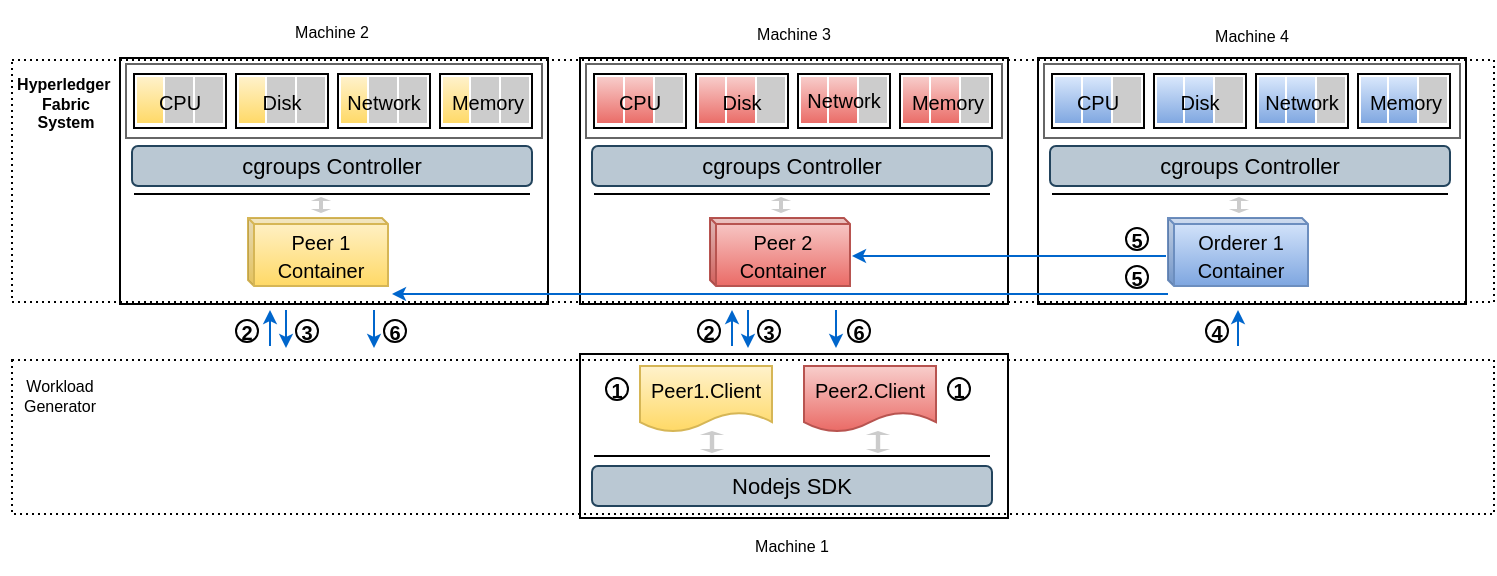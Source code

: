 <mxfile version="18.0.7" type="google"><diagram id="aW8BC6xyf7XYzy20FpQa" name="Page-1"><mxGraphModel grid="1" page="1" gridSize="10" guides="1" tooltips="1" connect="1" arrows="1" fold="1" pageScale="1" pageWidth="827" pageHeight="1169" math="0" shadow="0"><root><mxCell id="0"/><mxCell id="1" parent="0"/><mxCell id="LHHAvHQ3TDIsfeyb55IR-176" value="&lt;b&gt;Hyperledger&amp;nbsp;&lt;br style=&quot;font-size: 8px;&quot;&gt;Fabric&lt;br&gt;System&lt;/b&gt;" style="text;html=1;strokeColor=none;fillColor=none;align=center;verticalAlign=middle;whiteSpace=wrap;rounded=0;fontSize=8;" vertex="1" parent="1"><mxGeometry x="28" y="242" width="60" height="30" as="geometry"/></mxCell><mxCell id="LHHAvHQ3TDIsfeyb55IR-178" value="Workload&lt;br&gt;Generator" style="text;html=1;strokeColor=none;fillColor=none;align=center;verticalAlign=middle;whiteSpace=wrap;rounded=0;fontSize=8;" vertex="1" parent="1"><mxGeometry x="25" y="388" width="60" height="30" as="geometry"/></mxCell><mxCell id="y3IzRbUAnqAGGWu6aX36-33" value="" style="rounded=0;whiteSpace=wrap;html=1;" vertex="1" parent="1"><mxGeometry x="85" y="234" width="214" height="123" as="geometry"/></mxCell><mxCell id="y3IzRbUAnqAGGWu6aX36-34" value="" style="rounded=0;whiteSpace=wrap;html=1;fillColor=#FFFFFF;fontColor=#333333;strokeColor=#666666;shadow=0;" vertex="1" parent="1"><mxGeometry x="88" y="237" width="208" height="37" as="geometry"/></mxCell><mxCell id="y3IzRbUAnqAGGWu6aX36-35" value="cgroups Controller" style="rounded=1;whiteSpace=wrap;html=1;fillColor=#bac8d3;strokeColor=#23445d;fontSize=11;" vertex="1" parent="1"><mxGeometry x="91" y="278" width="200" height="20" as="geometry"/></mxCell><mxCell id="y3IzRbUAnqAGGWu6aX36-36" value="" style="endArrow=none;dashed=1;html=1;rounded=0;fontColor=#000000;shape=link;sketch=0;width=0;" edge="1" parent="1"><mxGeometry width="50" height="50" relative="1" as="geometry"><mxPoint x="290" y="302" as="sourcePoint"/><mxPoint x="92" y="302" as="targetPoint"/></mxGeometry></mxCell><mxCell id="y3IzRbUAnqAGGWu6aX36-38" value="" style="html=1;shadow=0;dashed=0;align=center;verticalAlign=middle;shape=mxgraph.arrows2.twoWayArrow;dy=0.8;dx=1.0;fontColor=#000000;strokeColor=#CCCCCC;fillColor=#CCCCCC;direction=south;" vertex="1" parent="1"><mxGeometry x="183" y="304" width="5" height="7" as="geometry"/></mxCell><mxCell id="y3IzRbUAnqAGGWu6aX36-39" value="" style="rounded=0;whiteSpace=wrap;html=1;shadow=0;labelBackgroundColor=none;fontSize=10;fontColor=#000000;strokeColor=#000000;fillColor=#FFFFFF;" vertex="1" parent="1"><mxGeometry x="92" y="242" width="46" height="27" as="geometry"/></mxCell><mxCell id="y3IzRbUAnqAGGWu6aX36-40" value="" style="rounded=0;whiteSpace=wrap;html=1;shadow=0;fontSize=10;strokeColor=#FFFFFF;fillColor=#fff2cc;imageWidth=21;imageHeight=21;absoluteArcSize=1;gradientColor=#ffd966;" vertex="1" parent="1"><mxGeometry x="93" y="243" width="15" height="24" as="geometry"/></mxCell><mxCell id="y3IzRbUAnqAGGWu6aX36-41" value="" style="rounded=0;whiteSpace=wrap;html=1;shadow=0;fontSize=10;strokeColor=#FFFFFF;fillColor=#CCCCCC;imageWidth=21;imageHeight=21;absoluteArcSize=1;" vertex="1" parent="1"><mxGeometry x="107" y="243" width="15" height="24" as="geometry"/></mxCell><mxCell id="y3IzRbUAnqAGGWu6aX36-42" value="" style="rounded=0;whiteSpace=wrap;html=1;shadow=0;fontSize=10;fontColor=#000000;strokeColor=#FFFFFF;fillColor=#CCCCCC;imageWidth=21;imageHeight=21;absoluteArcSize=1;" vertex="1" parent="1"><mxGeometry x="122" y="243" width="15" height="24" as="geometry"/></mxCell><mxCell id="y3IzRbUAnqAGGWu6aX36-43" value="CPU" style="text;html=1;strokeColor=none;fillColor=none;align=center;verticalAlign=middle;whiteSpace=wrap;rounded=0;fontSize=10;" vertex="1" parent="1"><mxGeometry x="88" y="244" width="54" height="24" as="geometry"/></mxCell><mxCell id="y3IzRbUAnqAGGWu6aX36-44" value="" style="rounded=0;whiteSpace=wrap;html=1;shadow=0;labelBackgroundColor=none;fontSize=10;fontColor=#000000;strokeColor=#000000;fillColor=#FFFFFF;" vertex="1" parent="1"><mxGeometry x="143" y="242" width="46" height="27" as="geometry"/></mxCell><mxCell id="y3IzRbUAnqAGGWu6aX36-45" value="" style="rounded=0;whiteSpace=wrap;html=1;shadow=0;fontSize=10;strokeColor=#FFFFFF;fillColor=#fff2cc;imageWidth=21;imageHeight=21;absoluteArcSize=1;gradientColor=#ffd966;" vertex="1" parent="1"><mxGeometry x="144" y="243" width="15" height="24" as="geometry"/></mxCell><mxCell id="y3IzRbUAnqAGGWu6aX36-46" value="" style="rounded=0;whiteSpace=wrap;html=1;shadow=0;fontSize=10;strokeColor=#FFFFFF;fillColor=#CCCCCC;imageWidth=21;imageHeight=21;absoluteArcSize=1;" vertex="1" parent="1"><mxGeometry x="158" y="243" width="15" height="24" as="geometry"/></mxCell><mxCell id="y3IzRbUAnqAGGWu6aX36-47" value="" style="rounded=0;whiteSpace=wrap;html=1;shadow=0;fontSize=10;fontColor=#000000;strokeColor=#FFFFFF;fillColor=#CCCCCC;imageWidth=21;imageHeight=21;absoluteArcSize=1;" vertex="1" parent="1"><mxGeometry x="173" y="243" width="15" height="24" as="geometry"/></mxCell><mxCell id="y3IzRbUAnqAGGWu6aX36-48" value="Disk" style="text;html=1;strokeColor=none;fillColor=none;align=center;verticalAlign=middle;whiteSpace=wrap;rounded=0;fontSize=10;" vertex="1" parent="1"><mxGeometry x="139" y="244" width="54" height="24" as="geometry"/></mxCell><mxCell id="y3IzRbUAnqAGGWu6aX36-49" value="" style="rounded=0;whiteSpace=wrap;html=1;shadow=0;labelBackgroundColor=none;fontSize=10;fontColor=#000000;strokeColor=#000000;fillColor=#FFFFFF;" vertex="1" parent="1"><mxGeometry x="194" y="242" width="46" height="27" as="geometry"/></mxCell><mxCell id="y3IzRbUAnqAGGWu6aX36-50" value="" style="rounded=0;whiteSpace=wrap;html=1;shadow=0;fontSize=10;strokeColor=#FFFFFF;fillColor=#fff2cc;imageWidth=21;imageHeight=21;absoluteArcSize=1;gradientColor=#ffd966;" vertex="1" parent="1"><mxGeometry x="195" y="243" width="15" height="24" as="geometry"/></mxCell><mxCell id="y3IzRbUAnqAGGWu6aX36-51" value="" style="rounded=0;whiteSpace=wrap;html=1;shadow=0;fontSize=10;strokeColor=#FFFFFF;fillColor=#CCCCCC;imageWidth=21;imageHeight=21;absoluteArcSize=1;" vertex="1" parent="1"><mxGeometry x="209" y="243" width="15" height="24" as="geometry"/></mxCell><mxCell id="y3IzRbUAnqAGGWu6aX36-52" value="" style="rounded=0;whiteSpace=wrap;html=1;shadow=0;fontSize=10;fontColor=#000000;strokeColor=#FFFFFF;fillColor=#CCCCCC;imageWidth=21;imageHeight=21;absoluteArcSize=1;" vertex="1" parent="1"><mxGeometry x="224" y="243" width="15" height="24" as="geometry"/></mxCell><mxCell id="y3IzRbUAnqAGGWu6aX36-53" value="Network" style="text;html=1;strokeColor=none;fillColor=none;align=center;verticalAlign=middle;whiteSpace=wrap;rounded=0;fontSize=10;" vertex="1" parent="1"><mxGeometry x="190" y="244" width="54" height="24" as="geometry"/></mxCell><mxCell id="y3IzRbUAnqAGGWu6aX36-54" value="" style="rounded=0;whiteSpace=wrap;html=1;shadow=0;labelBackgroundColor=none;fontSize=10;fontColor=#000000;strokeColor=#000000;fillColor=#FFFFFF;" vertex="1" parent="1"><mxGeometry x="245" y="242" width="46" height="27" as="geometry"/></mxCell><mxCell id="y3IzRbUAnqAGGWu6aX36-55" value="" style="rounded=0;whiteSpace=wrap;html=1;shadow=0;fontSize=10;strokeColor=#FFFFFF;fillColor=#fff2cc;imageWidth=21;imageHeight=21;absoluteArcSize=1;gradientColor=#ffd966;" vertex="1" parent="1"><mxGeometry x="246" y="243" width="15" height="24" as="geometry"/></mxCell><mxCell id="y3IzRbUAnqAGGWu6aX36-56" value="" style="rounded=0;whiteSpace=wrap;html=1;shadow=0;fontSize=10;strokeColor=#FFFFFF;fillColor=#CCCCCC;imageWidth=21;imageHeight=21;absoluteArcSize=1;" vertex="1" parent="1"><mxGeometry x="260" y="243" width="15" height="24" as="geometry"/></mxCell><mxCell id="y3IzRbUAnqAGGWu6aX36-57" value="" style="rounded=0;whiteSpace=wrap;html=1;shadow=0;fontSize=10;fontColor=#000000;strokeColor=#FFFFFF;fillColor=#CCCCCC;imageWidth=21;imageHeight=21;absoluteArcSize=1;" vertex="1" parent="1"><mxGeometry x="275" y="243" width="15" height="24" as="geometry"/></mxCell><mxCell id="y3IzRbUAnqAGGWu6aX36-58" value="Memory" style="text;html=1;strokeColor=none;fillColor=none;align=center;verticalAlign=middle;whiteSpace=wrap;rounded=0;fontSize=10;" vertex="1" parent="1"><mxGeometry x="242" y="244" width="54" height="24" as="geometry"/></mxCell><mxCell id="LHHAvHQ3TDIsfeyb55IR-24" value="&lt;font style=&quot;font-size: 10px;&quot;&gt;Peer 1&lt;br style=&quot;&quot;&gt;Container&lt;/font&gt;" style="shape=cube;whiteSpace=wrap;html=1;boundedLbl=1;backgroundOutline=1;darkOpacity=0.05;darkOpacity2=0.1;shadow=0;strokeColor=#d6b656;fillColor=#fff2cc;size=3;fontSize=11;gradientColor=#ffd966;" vertex="1" parent="1"><mxGeometry x="149" y="314" width="70" height="34" as="geometry"/></mxCell><mxCell id="y3IzRbUAnqAGGWu6aX36-61" value="&lt;font style=&quot;font-size: 8px;&quot;&gt;Machine 2&lt;/font&gt;" style="text;html=1;strokeColor=none;fillColor=none;align=center;verticalAlign=middle;whiteSpace=wrap;rounded=0;fontSize=10;" vertex="1" parent="1"><mxGeometry x="161" y="205" width="60" height="30" as="geometry"/></mxCell><mxCell id="y3IzRbUAnqAGGWu6aX36-62" value="" style="rounded=0;whiteSpace=wrap;html=1;" vertex="1" parent="1"><mxGeometry x="315" y="382" width="214" height="82" as="geometry"/></mxCell><mxCell id="y3IzRbUAnqAGGWu6aX36-64" value="Nodejs SDK" style="rounded=1;whiteSpace=wrap;html=1;fontSize=11;fillColor=#bac8d3;strokeColor=#23445d;" vertex="1" parent="1"><mxGeometry x="321" y="438" width="200" height="20" as="geometry"/></mxCell><mxCell id="y3IzRbUAnqAGGWu6aX36-65" value="" style="endArrow=none;dashed=1;html=1;rounded=0;fontColor=#000000;shape=link;sketch=0;width=0;" edge="1" parent="1"><mxGeometry width="50" height="50" relative="1" as="geometry"><mxPoint x="520" y="433.0" as="sourcePoint"/><mxPoint x="322" y="433.0" as="targetPoint"/></mxGeometry></mxCell><mxCell id="y3IzRbUAnqAGGWu6aX36-66" value="" style="html=1;shadow=0;dashed=0;align=center;verticalAlign=middle;shape=mxgraph.arrows2.twoWayArrow;dy=0.8;dx=1.0;fontColor=#000000;strokeColor=#CCCCCC;fillColor=#CCCCCC;direction=south;" vertex="1" parent="1"><mxGeometry x="461" y="421" width="6" height="10" as="geometry"/></mxCell><mxCell id="y3IzRbUAnqAGGWu6aX36-67" value="" style="html=1;shadow=0;dashed=0;align=center;verticalAlign=middle;shape=mxgraph.arrows2.twoWayArrow;dy=0.8;dx=1.0;fontColor=#000000;strokeColor=#CCCCCC;fillColor=#CCCCCC;direction=south;" vertex="1" parent="1"><mxGeometry x="378" y="421" width="6" height="10" as="geometry"/></mxCell><mxCell id="y3IzRbUAnqAGGWu6aX36-88" value="&lt;font style=&quot;font-size: 10px;&quot;&gt;Peer1.Client&lt;/font&gt;" style="shape=document;whiteSpace=wrap;html=1;boundedLbl=1;fillColor=#fff2cc;strokeColor=#d6b656;gradientColor=#ffd966;" vertex="1" parent="1"><mxGeometry x="345" y="388" width="66" height="33" as="geometry"/></mxCell><mxCell id="y3IzRbUAnqAGGWu6aX36-89" value="&lt;font style=&quot;font-size: 10px;&quot;&gt;Peer2.Client&lt;/font&gt;" style="shape=document;whiteSpace=wrap;html=1;boundedLbl=1;fillColor=#f8cecc;strokeColor=#b85450;gradientColor=#ea6b66;" vertex="1" parent="1"><mxGeometry x="427" y="388" width="66" height="33" as="geometry"/></mxCell><mxCell id="y3IzRbUAnqAGGWu6aX36-90" value="&lt;font style=&quot;font-size: 8px;&quot;&gt;Machine 1&lt;/font&gt;" style="text;html=1;strokeColor=none;fillColor=none;align=center;verticalAlign=middle;whiteSpace=wrap;rounded=0;fontSize=10;" vertex="1" parent="1"><mxGeometry x="391" y="462" width="60" height="30" as="geometry"/></mxCell><mxCell id="y3IzRbUAnqAGGWu6aX36-93" value="" style="rounded=0;whiteSpace=wrap;html=1;" vertex="1" parent="1"><mxGeometry x="315" y="234" width="214" height="123" as="geometry"/></mxCell><mxCell id="y3IzRbUAnqAGGWu6aX36-94" value="" style="rounded=0;whiteSpace=wrap;html=1;fillColor=#FFFFFF;fontColor=#333333;strokeColor=#666666;shadow=0;" vertex="1" parent="1"><mxGeometry x="318" y="237" width="208" height="37" as="geometry"/></mxCell><mxCell id="y3IzRbUAnqAGGWu6aX36-95" value="cgroups Controller" style="rounded=1;whiteSpace=wrap;html=1;fillColor=#bac8d3;strokeColor=#23445d;fontSize=11;" vertex="1" parent="1"><mxGeometry x="321" y="278" width="200" height="20" as="geometry"/></mxCell><mxCell id="y3IzRbUAnqAGGWu6aX36-96" value="" style="endArrow=none;dashed=1;html=1;rounded=0;fontColor=#000000;shape=link;sketch=0;width=0;" edge="1" parent="1"><mxGeometry width="50" height="50" relative="1" as="geometry"><mxPoint x="520" y="302" as="sourcePoint"/><mxPoint x="322" y="302" as="targetPoint"/></mxGeometry></mxCell><mxCell id="y3IzRbUAnqAGGWu6aX36-97" value="" style="html=1;shadow=0;dashed=0;align=center;verticalAlign=middle;shape=mxgraph.arrows2.twoWayArrow;dy=0.8;dx=1.0;fontColor=#000000;strokeColor=#CCCCCC;fillColor=#CCCCCC;direction=south;" vertex="1" parent="1"><mxGeometry x="413" y="304" width="5" height="7" as="geometry"/></mxCell><mxCell id="y3IzRbUAnqAGGWu6aX36-98" value="" style="rounded=0;whiteSpace=wrap;html=1;shadow=0;labelBackgroundColor=none;fontSize=10;fontColor=#000000;strokeColor=#000000;fillColor=#FFFFFF;" vertex="1" parent="1"><mxGeometry x="322" y="242" width="46" height="27" as="geometry"/></mxCell><mxCell id="y3IzRbUAnqAGGWu6aX36-99" value="" style="rounded=0;whiteSpace=wrap;html=1;shadow=0;fontSize=10;strokeColor=#FFFFFF;fillColor=#f8cecc;imageWidth=21;imageHeight=21;absoluteArcSize=1;gradientColor=#ea6b66;" vertex="1" parent="1"><mxGeometry x="323" y="243" width="15" height="24" as="geometry"/></mxCell><mxCell id="y3IzRbUAnqAGGWu6aX36-100" value="" style="rounded=0;whiteSpace=wrap;html=1;shadow=0;fontSize=10;strokeColor=#FFFFFF;fillColor=#f8cecc;imageWidth=21;imageHeight=21;absoluteArcSize=1;gradientColor=#ea6b66;" vertex="1" parent="1"><mxGeometry x="337" y="243" width="15" height="24" as="geometry"/></mxCell><mxCell id="y3IzRbUAnqAGGWu6aX36-101" value="" style="rounded=0;whiteSpace=wrap;html=1;shadow=0;fontSize=10;fontColor=#000000;strokeColor=#FFFFFF;fillColor=#CCCCCC;imageWidth=21;imageHeight=21;absoluteArcSize=1;" vertex="1" parent="1"><mxGeometry x="352" y="243" width="15" height="24" as="geometry"/></mxCell><mxCell id="y3IzRbUAnqAGGWu6aX36-102" value="CPU" style="text;html=1;strokeColor=none;fillColor=none;align=center;verticalAlign=middle;whiteSpace=wrap;rounded=0;fontSize=10;" vertex="1" parent="1"><mxGeometry x="318" y="244" width="54" height="24" as="geometry"/></mxCell><mxCell id="y3IzRbUAnqAGGWu6aX36-103" value="" style="rounded=0;whiteSpace=wrap;html=1;shadow=0;labelBackgroundColor=none;fontSize=10;fontColor=#000000;strokeColor=#000000;fillColor=#FFFFFF;" vertex="1" parent="1"><mxGeometry x="373" y="242" width="46" height="27" as="geometry"/></mxCell><mxCell id="y3IzRbUAnqAGGWu6aX36-104" value="" style="rounded=0;whiteSpace=wrap;html=1;shadow=0;fontSize=10;strokeColor=#FFFFFF;fillColor=#f8cecc;imageWidth=21;imageHeight=21;absoluteArcSize=1;gradientColor=#ea6b66;" vertex="1" parent="1"><mxGeometry x="374" y="243" width="15" height="24" as="geometry"/></mxCell><mxCell id="y3IzRbUAnqAGGWu6aX36-105" value="" style="rounded=0;whiteSpace=wrap;html=1;shadow=0;fontSize=10;strokeColor=#FFFFFF;fillColor=#f8cecc;imageWidth=21;imageHeight=21;absoluteArcSize=1;gradientColor=#ea6b66;" vertex="1" parent="1"><mxGeometry x="388" y="243" width="15" height="24" as="geometry"/></mxCell><mxCell id="y3IzRbUAnqAGGWu6aX36-106" value="" style="rounded=0;whiteSpace=wrap;html=1;shadow=0;fontSize=10;fontColor=#000000;strokeColor=#FFFFFF;fillColor=#CCCCCC;imageWidth=21;imageHeight=21;absoluteArcSize=1;" vertex="1" parent="1"><mxGeometry x="403" y="243" width="15" height="24" as="geometry"/></mxCell><mxCell id="y3IzRbUAnqAGGWu6aX36-107" value="Disk" style="text;html=1;strokeColor=none;fillColor=none;align=center;verticalAlign=middle;whiteSpace=wrap;rounded=0;fontSize=10;" vertex="1" parent="1"><mxGeometry x="369" y="244" width="54" height="24" as="geometry"/></mxCell><mxCell id="y3IzRbUAnqAGGWu6aX36-108" value="" style="rounded=0;whiteSpace=wrap;html=1;shadow=0;labelBackgroundColor=none;fontSize=10;fontColor=#000000;strokeColor=#000000;fillColor=#FFFFFF;" vertex="1" parent="1"><mxGeometry x="424" y="242" width="46" height="27" as="geometry"/></mxCell><mxCell id="y3IzRbUAnqAGGWu6aX36-109" value="" style="rounded=0;whiteSpace=wrap;html=1;shadow=0;fontSize=10;strokeColor=#FFFFFF;fillColor=#f8cecc;imageWidth=21;imageHeight=21;absoluteArcSize=1;gradientColor=#ea6b66;" vertex="1" parent="1"><mxGeometry x="425" y="243" width="15" height="24" as="geometry"/></mxCell><mxCell id="y3IzRbUAnqAGGWu6aX36-110" value="" style="rounded=0;whiteSpace=wrap;html=1;shadow=0;fontSize=10;strokeColor=#FFFFFF;fillColor=#f8cecc;imageWidth=21;imageHeight=21;absoluteArcSize=1;gradientColor=#ea6b66;" vertex="1" parent="1"><mxGeometry x="439" y="243" width="15" height="24" as="geometry"/></mxCell><mxCell id="y3IzRbUAnqAGGWu6aX36-111" value="" style="rounded=0;whiteSpace=wrap;html=1;shadow=0;fontSize=10;fontColor=#000000;strokeColor=#FFFFFF;fillColor=#CCCCCC;imageWidth=21;imageHeight=21;absoluteArcSize=1;" vertex="1" parent="1"><mxGeometry x="454" y="243" width="15" height="24" as="geometry"/></mxCell><mxCell id="y3IzRbUAnqAGGWu6aX36-112" value="Network" style="text;html=1;strokeColor=none;fillColor=none;align=center;verticalAlign=middle;whiteSpace=wrap;rounded=0;fontSize=10;" vertex="1" parent="1"><mxGeometry x="420" y="243" width="54" height="24" as="geometry"/></mxCell><mxCell id="y3IzRbUAnqAGGWu6aX36-113" value="" style="rounded=0;whiteSpace=wrap;html=1;shadow=0;labelBackgroundColor=none;fontSize=10;fontColor=#000000;strokeColor=#000000;fillColor=#FFFFFF;" vertex="1" parent="1"><mxGeometry x="475" y="242" width="46" height="27" as="geometry"/></mxCell><mxCell id="y3IzRbUAnqAGGWu6aX36-114" value="" style="rounded=0;whiteSpace=wrap;html=1;shadow=0;fontSize=10;strokeColor=#FFFFFF;fillColor=#f8cecc;imageWidth=21;imageHeight=21;absoluteArcSize=1;gradientColor=#ea6b66;" vertex="1" parent="1"><mxGeometry x="476" y="243" width="15" height="24" as="geometry"/></mxCell><mxCell id="y3IzRbUAnqAGGWu6aX36-115" value="" style="rounded=0;whiteSpace=wrap;html=1;shadow=0;fontSize=10;strokeColor=#FFFFFF;fillColor=#f8cecc;imageWidth=21;imageHeight=21;absoluteArcSize=1;gradientColor=#ea6b66;" vertex="1" parent="1"><mxGeometry x="490" y="243" width="15" height="24" as="geometry"/></mxCell><mxCell id="y3IzRbUAnqAGGWu6aX36-116" value="" style="rounded=0;whiteSpace=wrap;html=1;shadow=0;fontSize=10;fontColor=#000000;strokeColor=#FFFFFF;fillColor=#CCCCCC;imageWidth=21;imageHeight=21;absoluteArcSize=1;" vertex="1" parent="1"><mxGeometry x="505" y="243" width="15" height="24" as="geometry"/></mxCell><mxCell id="y3IzRbUAnqAGGWu6aX36-117" value="Memory" style="text;html=1;strokeColor=none;fillColor=none;align=center;verticalAlign=middle;whiteSpace=wrap;rounded=0;fontSize=10;" vertex="1" parent="1"><mxGeometry x="472" y="244" width="54" height="24" as="geometry"/></mxCell><mxCell id="y3IzRbUAnqAGGWu6aX36-118" value="&lt;font style=&quot;font-size: 10px;&quot;&gt;Peer 2&lt;br style=&quot;&quot;&gt;Container&lt;/font&gt;" style="shape=cube;whiteSpace=wrap;html=1;boundedLbl=1;backgroundOutline=1;darkOpacity=0.05;darkOpacity2=0.1;shadow=0;strokeColor=#b85450;fillColor=#f8cecc;size=3;fontSize=11;gradientColor=#ea6b66;" vertex="1" parent="1"><mxGeometry x="380" y="314" width="70" height="34" as="geometry"/></mxCell><mxCell id="y3IzRbUAnqAGGWu6aX36-119" value="&lt;font style=&quot;font-size: 8px;&quot;&gt;Machine 3&lt;/font&gt;" style="text;html=1;strokeColor=none;fillColor=none;align=center;verticalAlign=middle;whiteSpace=wrap;rounded=0;fontSize=10;" vertex="1" parent="1"><mxGeometry x="392" y="206" width="60" height="30" as="geometry"/></mxCell><mxCell id="y3IzRbUAnqAGGWu6aX36-120" value="" style="rounded=0;whiteSpace=wrap;html=1;" vertex="1" parent="1"><mxGeometry x="544" y="234" width="214" height="123" as="geometry"/></mxCell><mxCell id="y3IzRbUAnqAGGWu6aX36-121" value="" style="rounded=0;whiteSpace=wrap;html=1;fillColor=#FFFFFF;fontColor=#333333;strokeColor=#666666;shadow=0;" vertex="1" parent="1"><mxGeometry x="547" y="237" width="208" height="37" as="geometry"/></mxCell><mxCell id="y3IzRbUAnqAGGWu6aX36-122" value="cgroups Controller" style="rounded=1;whiteSpace=wrap;html=1;fillColor=#bac8d3;strokeColor=#23445d;fontSize=11;" vertex="1" parent="1"><mxGeometry x="550" y="278" width="200" height="20" as="geometry"/></mxCell><mxCell id="y3IzRbUAnqAGGWu6aX36-123" value="" style="endArrow=none;dashed=1;html=1;rounded=0;fontColor=#000000;shape=link;sketch=0;width=0;" edge="1" parent="1"><mxGeometry width="50" height="50" relative="1" as="geometry"><mxPoint x="749" y="302" as="sourcePoint"/><mxPoint x="551.0" y="302" as="targetPoint"/></mxGeometry></mxCell><mxCell id="y3IzRbUAnqAGGWu6aX36-124" value="" style="html=1;shadow=0;dashed=0;align=center;verticalAlign=middle;shape=mxgraph.arrows2.twoWayArrow;dy=0.8;dx=1.0;fontColor=#000000;strokeColor=#CCCCCC;fillColor=#CCCCCC;direction=south;" vertex="1" parent="1"><mxGeometry x="642" y="304" width="5" height="7" as="geometry"/></mxCell><mxCell id="y3IzRbUAnqAGGWu6aX36-125" value="" style="rounded=0;whiteSpace=wrap;html=1;shadow=0;labelBackgroundColor=none;fontSize=10;fontColor=#000000;strokeColor=#000000;fillColor=#FFFFFF;" vertex="1" parent="1"><mxGeometry x="551" y="242" width="46" height="27" as="geometry"/></mxCell><mxCell id="y3IzRbUAnqAGGWu6aX36-126" value="" style="rounded=0;whiteSpace=wrap;html=1;shadow=0;fontSize=10;strokeColor=#FFFFFF;fillColor=#dae8fc;imageWidth=21;imageHeight=21;absoluteArcSize=1;gradientColor=#7ea6e0;" vertex="1" parent="1"><mxGeometry x="552" y="243" width="15" height="24" as="geometry"/></mxCell><mxCell id="y3IzRbUAnqAGGWu6aX36-127" value="" style="rounded=0;whiteSpace=wrap;html=1;shadow=0;fontSize=10;strokeColor=#FFFFFF;fillColor=#dae8fc;imageWidth=21;imageHeight=21;absoluteArcSize=1;gradientColor=#7ea6e0;" vertex="1" parent="1"><mxGeometry x="566" y="243" width="15" height="24" as="geometry"/></mxCell><mxCell id="y3IzRbUAnqAGGWu6aX36-128" value="" style="rounded=0;whiteSpace=wrap;html=1;shadow=0;fontSize=10;fontColor=#000000;strokeColor=#FFFFFF;fillColor=#CCCCCC;imageWidth=21;imageHeight=21;absoluteArcSize=1;" vertex="1" parent="1"><mxGeometry x="581" y="243" width="15" height="24" as="geometry"/></mxCell><mxCell id="y3IzRbUAnqAGGWu6aX36-129" value="CPU" style="text;html=1;strokeColor=none;fillColor=none;align=center;verticalAlign=middle;whiteSpace=wrap;rounded=0;fontSize=10;" vertex="1" parent="1"><mxGeometry x="547" y="244" width="54" height="24" as="geometry"/></mxCell><mxCell id="y3IzRbUAnqAGGWu6aX36-130" value="" style="rounded=0;whiteSpace=wrap;html=1;shadow=0;labelBackgroundColor=none;fontSize=10;fontColor=#000000;strokeColor=#000000;fillColor=#FFFFFF;" vertex="1" parent="1"><mxGeometry x="602" y="242" width="46" height="27" as="geometry"/></mxCell><mxCell id="y3IzRbUAnqAGGWu6aX36-131" value="" style="rounded=0;whiteSpace=wrap;html=1;shadow=0;fontSize=10;strokeColor=#FFFFFF;fillColor=#dae8fc;imageWidth=21;imageHeight=21;absoluteArcSize=1;gradientColor=#7ea6e0;" vertex="1" parent="1"><mxGeometry x="603" y="243" width="15" height="24" as="geometry"/></mxCell><mxCell id="y3IzRbUAnqAGGWu6aX36-132" value="" style="rounded=0;whiteSpace=wrap;html=1;shadow=0;fontSize=10;strokeColor=#FFFFFF;fillColor=#dae8fc;imageWidth=21;imageHeight=21;absoluteArcSize=1;gradientColor=#7ea6e0;" vertex="1" parent="1"><mxGeometry x="617" y="243" width="15" height="24" as="geometry"/></mxCell><mxCell id="y3IzRbUAnqAGGWu6aX36-133" value="" style="rounded=0;whiteSpace=wrap;html=1;shadow=0;fontSize=10;fontColor=#000000;strokeColor=#FFFFFF;fillColor=#CCCCCC;imageWidth=21;imageHeight=21;absoluteArcSize=1;" vertex="1" parent="1"><mxGeometry x="632" y="243" width="15" height="24" as="geometry"/></mxCell><mxCell id="y3IzRbUAnqAGGWu6aX36-134" value="Disk" style="text;html=1;strokeColor=none;fillColor=none;align=center;verticalAlign=middle;whiteSpace=wrap;rounded=0;fontSize=10;" vertex="1" parent="1"><mxGeometry x="598" y="244" width="54" height="24" as="geometry"/></mxCell><mxCell id="y3IzRbUAnqAGGWu6aX36-135" value="" style="rounded=0;whiteSpace=wrap;html=1;shadow=0;labelBackgroundColor=none;fontSize=10;fontColor=#000000;strokeColor=#000000;fillColor=#FFFFFF;" vertex="1" parent="1"><mxGeometry x="653" y="242" width="46" height="27" as="geometry"/></mxCell><mxCell id="y3IzRbUAnqAGGWu6aX36-136" value="" style="rounded=0;whiteSpace=wrap;html=1;shadow=0;fontSize=10;strokeColor=#FFFFFF;fillColor=#dae8fc;imageWidth=21;imageHeight=21;absoluteArcSize=1;gradientColor=#7ea6e0;" vertex="1" parent="1"><mxGeometry x="654" y="243" width="15" height="24" as="geometry"/></mxCell><mxCell id="y3IzRbUAnqAGGWu6aX36-137" value="" style="rounded=0;whiteSpace=wrap;html=1;shadow=0;fontSize=10;strokeColor=#FFFFFF;fillColor=#dae8fc;imageWidth=21;imageHeight=21;absoluteArcSize=1;gradientColor=#7ea6e0;" vertex="1" parent="1"><mxGeometry x="668" y="243" width="15" height="24" as="geometry"/></mxCell><mxCell id="y3IzRbUAnqAGGWu6aX36-138" value="" style="rounded=0;whiteSpace=wrap;html=1;shadow=0;fontSize=10;fontColor=#000000;strokeColor=#FFFFFF;fillColor=#CCCCCC;imageWidth=21;imageHeight=21;absoluteArcSize=1;" vertex="1" parent="1"><mxGeometry x="683" y="243" width="15" height="24" as="geometry"/></mxCell><mxCell id="y3IzRbUAnqAGGWu6aX36-139" value="Network" style="text;html=1;strokeColor=none;fillColor=none;align=center;verticalAlign=middle;whiteSpace=wrap;rounded=0;fontSize=10;" vertex="1" parent="1"><mxGeometry x="649" y="244" width="54" height="24" as="geometry"/></mxCell><mxCell id="y3IzRbUAnqAGGWu6aX36-140" value="" style="rounded=0;whiteSpace=wrap;html=1;shadow=0;labelBackgroundColor=none;fontSize=10;fontColor=#000000;strokeColor=#000000;fillColor=#FFFFFF;" vertex="1" parent="1"><mxGeometry x="704" y="242" width="46" height="27" as="geometry"/></mxCell><mxCell id="y3IzRbUAnqAGGWu6aX36-141" value="" style="rounded=0;whiteSpace=wrap;html=1;shadow=0;fontSize=10;strokeColor=#FFFFFF;fillColor=#dae8fc;imageWidth=21;imageHeight=21;absoluteArcSize=1;gradientColor=#7ea6e0;" vertex="1" parent="1"><mxGeometry x="705" y="243" width="15" height="24" as="geometry"/></mxCell><mxCell id="y3IzRbUAnqAGGWu6aX36-142" value="" style="rounded=0;whiteSpace=wrap;html=1;shadow=0;fontSize=10;strokeColor=#FFFFFF;fillColor=#dae8fc;imageWidth=21;imageHeight=21;absoluteArcSize=1;gradientColor=#7ea6e0;" vertex="1" parent="1"><mxGeometry x="719" y="243" width="15" height="24" as="geometry"/></mxCell><mxCell id="y3IzRbUAnqAGGWu6aX36-143" value="" style="rounded=0;whiteSpace=wrap;html=1;shadow=0;fontSize=10;fontColor=#000000;strokeColor=#FFFFFF;fillColor=#CCCCCC;imageWidth=21;imageHeight=21;absoluteArcSize=1;" vertex="1" parent="1"><mxGeometry x="734" y="243" width="15" height="24" as="geometry"/></mxCell><mxCell id="y3IzRbUAnqAGGWu6aX36-144" value="Memory" style="text;html=1;strokeColor=none;fillColor=none;align=center;verticalAlign=middle;whiteSpace=wrap;rounded=0;fontSize=10;" vertex="1" parent="1"><mxGeometry x="701" y="244" width="54" height="24" as="geometry"/></mxCell><mxCell id="y3IzRbUAnqAGGWu6aX36-145" value="&lt;font style=&quot;font-size: 10px;&quot;&gt;Orderer 1&lt;br style=&quot;&quot;&gt;Container&lt;/font&gt;" style="shape=cube;whiteSpace=wrap;html=1;boundedLbl=1;backgroundOutline=1;darkOpacity=0.05;darkOpacity2=0.1;shadow=0;strokeColor=#6c8ebf;fillColor=#dae8fc;size=3;fontSize=11;gradientColor=#7ea6e0;" vertex="1" parent="1"><mxGeometry x="609" y="314" width="70" height="34" as="geometry"/></mxCell><mxCell id="y3IzRbUAnqAGGWu6aX36-146" value="&lt;font style=&quot;font-size: 8px;&quot;&gt;Machine 4&lt;/font&gt;" style="text;html=1;strokeColor=none;fillColor=none;align=center;verticalAlign=middle;whiteSpace=wrap;rounded=0;fontSize=10;" vertex="1" parent="1"><mxGeometry x="621" y="207" width="60" height="30" as="geometry"/></mxCell><mxCell id="y3IzRbUAnqAGGWu6aX36-162" value="2" style="ellipse;whiteSpace=wrap;html=1;aspect=fixed;fontSize=10;strokeColor=#000000;fillColor=#FFFFFF;fontStyle=1" vertex="1" parent="1"><mxGeometry x="143" y="365" width="11" height="11" as="geometry"/></mxCell><mxCell id="y3IzRbUAnqAGGWu6aX36-165" value="" style="endArrow=classic;html=1;rounded=0;fontSize=10;strokeColor=#0066CC;endSize=4;startSize=4;fillColor=#b1ddf0;" edge="1" parent="1"><mxGeometry width="50" height="50" relative="1" as="geometry"><mxPoint x="160" y="378" as="sourcePoint"/><mxPoint x="160" y="360" as="targetPoint"/></mxGeometry></mxCell><mxCell id="y3IzRbUAnqAGGWu6aX36-166" value="" style="endArrow=classic;html=1;rounded=0;fontSize=10;strokeColor=#0066CC;endSize=4;startSize=4;jumpSize=6;fillColor=#cce5ff;" edge="1" parent="1"><mxGeometry width="50" height="50" relative="1" as="geometry"><mxPoint x="168" y="360" as="sourcePoint"/><mxPoint x="168" y="379" as="targetPoint"/></mxGeometry></mxCell><mxCell id="y3IzRbUAnqAGGWu6aX36-168" value="" style="endArrow=classic;html=1;rounded=0;fontSize=10;strokeColor=#0066CC;endSize=4;startSize=4;jumpSize=6;" edge="1" parent="1"><mxGeometry width="50" height="50" relative="1" as="geometry"><mxPoint x="212.0" y="360" as="sourcePoint"/><mxPoint x="212.0" y="379" as="targetPoint"/></mxGeometry></mxCell><mxCell id="y3IzRbUAnqAGGWu6aX36-169" value="" style="endArrow=classic;html=1;rounded=0;fontSize=10;strokeColor=#0066CC;endSize=4;startSize=4;" edge="1" parent="1"><mxGeometry width="50" height="50" relative="1" as="geometry"><mxPoint x="391" y="378" as="sourcePoint"/><mxPoint x="391" y="360.0" as="targetPoint"/></mxGeometry></mxCell><mxCell id="y3IzRbUAnqAGGWu6aX36-170" value="" style="endArrow=classic;html=1;rounded=0;fontSize=10;strokeColor=#0066CC;endSize=4;startSize=4;jumpSize=6;" edge="1" parent="1"><mxGeometry width="50" height="50" relative="1" as="geometry"><mxPoint x="399.0" y="360.0" as="sourcePoint"/><mxPoint x="399.0" y="379" as="targetPoint"/></mxGeometry></mxCell><mxCell id="y3IzRbUAnqAGGWu6aX36-172" value="" style="endArrow=classic;html=1;rounded=0;fontSize=10;strokeColor=#0066CC;endSize=4;startSize=4;jumpSize=6;" edge="1" parent="1"><mxGeometry width="50" height="50" relative="1" as="geometry"><mxPoint x="443.0" y="360.0" as="sourcePoint"/><mxPoint x="443.0" y="379" as="targetPoint"/></mxGeometry></mxCell><mxCell id="y3IzRbUAnqAGGWu6aX36-173" value="" style="endArrow=classic;html=1;rounded=0;fontSize=10;strokeColor=#0066CC;endSize=4;startSize=4;" edge="1" parent="1"><mxGeometry width="50" height="50" relative="1" as="geometry"><mxPoint x="644" y="378" as="sourcePoint"/><mxPoint x="644" y="360.0" as="targetPoint"/></mxGeometry></mxCell><mxCell id="y3IzRbUAnqAGGWu6aX36-175" value="2" style="ellipse;whiteSpace=wrap;html=1;aspect=fixed;fontSize=10;strokeColor=#000000;fillColor=#FFFFFF;fontStyle=1" vertex="1" parent="1"><mxGeometry x="374" y="365" width="11" height="11" as="geometry"/></mxCell><mxCell id="y3IzRbUAnqAGGWu6aX36-176" value="3" style="ellipse;whiteSpace=wrap;html=1;aspect=fixed;fontSize=10;strokeColor=#000000;fillColor=#FFFFFF;fontStyle=1" vertex="1" parent="1"><mxGeometry x="173" y="365" width="11" height="11" as="geometry"/></mxCell><mxCell id="y3IzRbUAnqAGGWu6aX36-177" value="3" style="ellipse;whiteSpace=wrap;html=1;aspect=fixed;fontSize=10;strokeColor=#000000;fillColor=#FFFFFF;fontStyle=1" vertex="1" parent="1"><mxGeometry x="404" y="365" width="11" height="11" as="geometry"/></mxCell><mxCell id="y3IzRbUAnqAGGWu6aX36-178" value="4" style="ellipse;whiteSpace=wrap;html=1;aspect=fixed;fontSize=10;strokeColor=#000000;fillColor=#FFFFFF;fontStyle=1" vertex="1" parent="1"><mxGeometry x="628" y="365" width="11" height="11" as="geometry"/></mxCell><mxCell id="y3IzRbUAnqAGGWu6aX36-180" value="1" style="ellipse;whiteSpace=wrap;html=1;aspect=fixed;fontSize=10;strokeColor=#000000;fillColor=#FFFFFF;fontStyle=1" vertex="1" parent="1"><mxGeometry x="328" y="394" width="11" height="11" as="geometry"/></mxCell><mxCell id="y3IzRbUAnqAGGWu6aX36-183" value="" style="endArrow=classic;html=1;rounded=0;fontSize=10;strokeColor=#0066CC;endSize=4;startSize=4;jumpSize=6;" edge="1" parent="1"><mxGeometry width="50" height="50" relative="1" as="geometry"><mxPoint x="609" y="352" as="sourcePoint"/><mxPoint x="221" y="352.0" as="targetPoint"/></mxGeometry></mxCell><mxCell id="y3IzRbUAnqAGGWu6aX36-184" value="" style="endArrow=classic;html=1;rounded=0;fontSize=10;strokeColor=#0066CC;endSize=4;startSize=4;jumpSize=6;" edge="1" parent="1"><mxGeometry width="50" height="50" relative="1" as="geometry"><mxPoint x="608" y="333" as="sourcePoint"/><mxPoint x="451" y="333.0" as="targetPoint"/></mxGeometry></mxCell><mxCell id="y3IzRbUAnqAGGWu6aX36-185" value="5" style="ellipse;whiteSpace=wrap;html=1;aspect=fixed;fontSize=10;strokeColor=#000000;fillColor=#FFFFFF;fontStyle=1" vertex="1" parent="1"><mxGeometry x="588" y="319" width="11" height="11" as="geometry"/></mxCell><mxCell id="y3IzRbUAnqAGGWu6aX36-186" value="1" style="ellipse;whiteSpace=wrap;html=1;aspect=fixed;fontSize=10;strokeColor=#000000;fillColor=#FFFFFF;fontStyle=1" vertex="1" parent="1"><mxGeometry x="499" y="394" width="11" height="11" as="geometry"/></mxCell><mxCell id="y3IzRbUAnqAGGWu6aX36-187" value="5" style="ellipse;whiteSpace=wrap;html=1;aspect=fixed;fontSize=10;strokeColor=#000000;fillColor=#FFFFFF;fontStyle=1" vertex="1" parent="1"><mxGeometry x="588" y="338" width="11" height="11" as="geometry"/></mxCell><mxCell id="LHHAvHQ3TDIsfeyb55IR-174" value="" style="rounded=0;whiteSpace=wrap;html=1;shadow=0;labelBackgroundColor=none;fontSize=11;dashed=1;dashPattern=1 2;fillColor=none;strokeColor=#000000;" vertex="1" parent="1"><mxGeometry x="31" y="235" width="741" height="121" as="geometry"/></mxCell><mxCell id="y3IzRbUAnqAGGWu6aX36-191" value="" style="rounded=0;whiteSpace=wrap;html=1;shadow=0;labelBackgroundColor=none;fontSize=11;dashed=1;dashPattern=1 2;fillColor=none;strokeColor=#000000;" vertex="1" parent="1"><mxGeometry x="31" y="385" width="741" height="77" as="geometry"/></mxCell><mxCell id="y3IzRbUAnqAGGWu6aX36-192" value="6" style="ellipse;whiteSpace=wrap;html=1;aspect=fixed;fontSize=10;strokeColor=#000000;fillColor=#FFFFFF;fontStyle=1" vertex="1" parent="1"><mxGeometry x="217" y="365" width="11" height="11" as="geometry"/></mxCell><mxCell id="y3IzRbUAnqAGGWu6aX36-193" value="6" style="ellipse;whiteSpace=wrap;html=1;aspect=fixed;fontSize=10;strokeColor=#000000;fillColor=#FFFFFF;fontStyle=1" vertex="1" parent="1"><mxGeometry x="449" y="365" width="11" height="11" as="geometry"/></mxCell></root></mxGraphModel></diagram></mxfile>